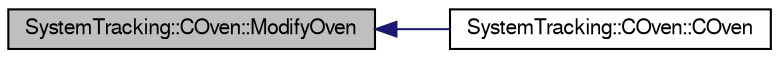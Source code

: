 digraph G
{
  edge [fontname="FreeSans",fontsize="10",labelfontname="FreeSans",labelfontsize="10"];
  node [fontname="FreeSans",fontsize="10",shape=record];
  rankdir="LR";
  Node1 [label="SystemTracking::COven::ModifyOven",height=0.2,width=0.4,color="black", fillcolor="grey75", style="filled" fontcolor="black"];
  Node1 -> Node2 [dir="back",color="midnightblue",fontsize="10",style="solid",fontname="FreeSans"];
  Node2 [label="SystemTracking::COven::COven",height=0.2,width=0.4,color="black", fillcolor="white", style="filled",URL="$classSystemTracking_1_1COven.html#a84561c637cffc6d3312fca1f19728f00",tooltip="Default constructor."];
}
